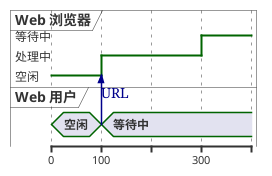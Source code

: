 @startuml
robust "Web 浏览器" as WB
concise "Web 用户" as WU

@0
WU is 空闲
WB is 空闲

@100
WU -> WB : URL
WU is 等待中
WB is 处理中

@300
WB is 等待中
@enduml